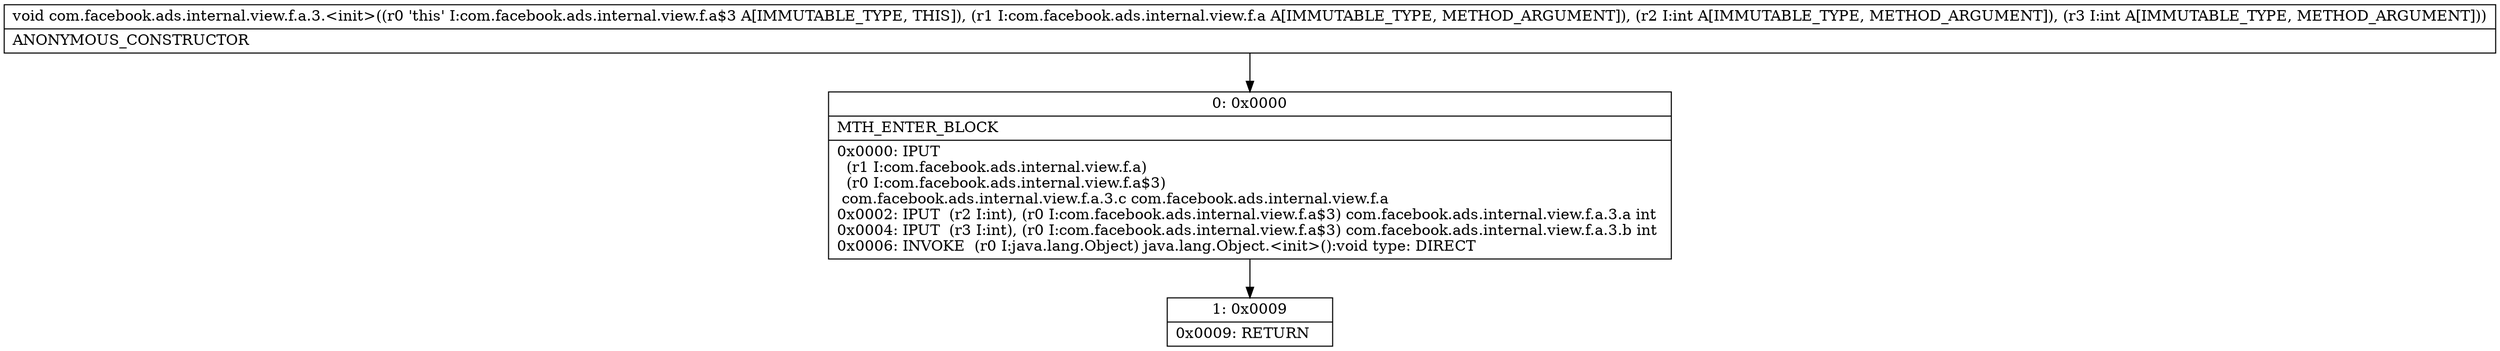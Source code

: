 digraph "CFG forcom.facebook.ads.internal.view.f.a.3.\<init\>(Lcom\/facebook\/ads\/internal\/view\/f\/a;II)V" {
Node_0 [shape=record,label="{0\:\ 0x0000|MTH_ENTER_BLOCK\l|0x0000: IPUT  \l  (r1 I:com.facebook.ads.internal.view.f.a)\l  (r0 I:com.facebook.ads.internal.view.f.a$3)\l com.facebook.ads.internal.view.f.a.3.c com.facebook.ads.internal.view.f.a \l0x0002: IPUT  (r2 I:int), (r0 I:com.facebook.ads.internal.view.f.a$3) com.facebook.ads.internal.view.f.a.3.a int \l0x0004: IPUT  (r3 I:int), (r0 I:com.facebook.ads.internal.view.f.a$3) com.facebook.ads.internal.view.f.a.3.b int \l0x0006: INVOKE  (r0 I:java.lang.Object) java.lang.Object.\<init\>():void type: DIRECT \l}"];
Node_1 [shape=record,label="{1\:\ 0x0009|0x0009: RETURN   \l}"];
MethodNode[shape=record,label="{void com.facebook.ads.internal.view.f.a.3.\<init\>((r0 'this' I:com.facebook.ads.internal.view.f.a$3 A[IMMUTABLE_TYPE, THIS]), (r1 I:com.facebook.ads.internal.view.f.a A[IMMUTABLE_TYPE, METHOD_ARGUMENT]), (r2 I:int A[IMMUTABLE_TYPE, METHOD_ARGUMENT]), (r3 I:int A[IMMUTABLE_TYPE, METHOD_ARGUMENT]))  | ANONYMOUS_CONSTRUCTOR\l}"];
MethodNode -> Node_0;
Node_0 -> Node_1;
}

